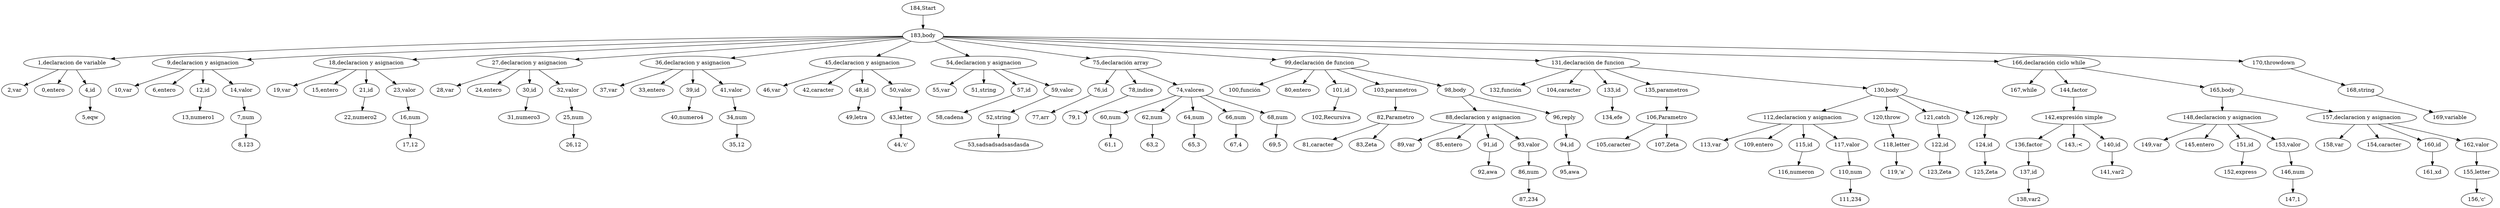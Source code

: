 digraph {
"184,Start" -> "183,body";
"183,body" -> "1,declaracion de variable";
"1,declaracion de variable" -> "2,var";
"1,declaracion de variable" -> "0,entero";
"1,declaracion de variable" -> "4,id";
"4,id" -> "5,eqw";
"183,body" -> "9,declaracion y asignacion";
"9,declaracion y asignacion" -> "10,var";
"9,declaracion y asignacion" -> "6,entero";
"9,declaracion y asignacion" -> "12,id";
"12,id" -> "13,numero1";
"9,declaracion y asignacion" -> "14,valor";
"14,valor" -> "7,num";
"7,num" -> "8,123";
"183,body" -> "18,declaracion y asignacion";
"18,declaracion y asignacion" -> "19,var";
"18,declaracion y asignacion" -> "15,entero";
"18,declaracion y asignacion" -> "21,id";
"21,id" -> "22,numero2";
"18,declaracion y asignacion" -> "23,valor";
"23,valor" -> "16,num";
"16,num" -> "17,12";
"183,body" -> "27,declaracion y asignacion";
"27,declaracion y asignacion" -> "28,var";
"27,declaracion y asignacion" -> "24,entero";
"27,declaracion y asignacion" -> "30,id";
"30,id" -> "31,numero3";
"27,declaracion y asignacion" -> "32,valor";
"32,valor" -> "25,num";
"25,num" -> "26,12";
"183,body" -> "36,declaracion y asignacion";
"36,declaracion y asignacion" -> "37,var";
"36,declaracion y asignacion" -> "33,entero";
"36,declaracion y asignacion" -> "39,id";
"39,id" -> "40,numero4";
"36,declaracion y asignacion" -> "41,valor";
"41,valor" -> "34,num";
"34,num" -> "35,12";
"183,body" -> "45,declaracion y asignacion";
"45,declaracion y asignacion" -> "46,var";
"45,declaracion y asignacion" -> "42,caracter";
"45,declaracion y asignacion" -> "48,id";
"48,id" -> "49,letra";
"45,declaracion y asignacion" -> "50,valor";
"50,valor" -> "43,letter";
"43,letter" -> "44,'c'";
"183,body" -> "54,declaracion y asignacion";
"54,declaracion y asignacion" -> "55,var";
"54,declaracion y asignacion" -> "51,string";
"54,declaracion y asignacion" -> "57,id";
"57,id" -> "58,cadena";
"54,declaracion y asignacion" -> "59,valor";
"59,valor" -> "52,string";
"52,string" -> "53,sadsadsadsasdasda";
"183,body" -> "75,declaración array";
"75,declaración array" -> "76,id";
"76,id" -> "77,arr";
"75,declaración array" -> "78,indice";
"78,indice" -> "79,1";
"75,declaración array" -> "74,valores";
"74,valores" -> "60,num";
"60,num" -> "61,1";
"74,valores" -> "62,num";
"62,num" -> "63,2";
"74,valores" -> "64,num";
"64,num" -> "65,3";
"74,valores" -> "66,num";
"66,num" -> "67,4";
"74,valores" -> "68,num";
"68,num" -> "69,5";
"183,body" -> "99,declaración de funcion";
"99,declaración de funcion" -> "100,función";
"99,declaración de funcion" -> "80,entero";
"99,declaración de funcion" -> "101,id";
"101,id" -> "102,Recursiva";
"99,declaración de funcion" -> "103,parametros";
"103,parametros" -> "82,Parametro";
"82,Parametro" -> "81,caracter";
"82,Parametro" -> "83,Zeta";
"99,declaración de funcion" -> "98,body";
"98,body" -> "88,declaracion y asignacion";
"88,declaracion y asignacion" -> "89,var";
"88,declaracion y asignacion" -> "85,entero";
"88,declaracion y asignacion" -> "91,id";
"91,id" -> "92,awa";
"88,declaracion y asignacion" -> "93,valor";
"93,valor" -> "86,num";
"86,num" -> "87,234";
"98,body" -> "96,reply";
"96,reply" -> "94,id";
"94,id" -> "95,awa";
"183,body" -> "131,declaración de funcion";
"131,declaración de funcion" -> "132,función";
"131,declaración de funcion" -> "104,caracter";
"131,declaración de funcion" -> "133,id";
"133,id" -> "134,efe";
"131,declaración de funcion" -> "135,parametros";
"135,parametros" -> "106,Parametro";
"106,Parametro" -> "105,caracter";
"106,Parametro" -> "107,Zeta";
"131,declaración de funcion" -> "130,body";
"130,body" -> "112,declaracion y asignacion";
"112,declaracion y asignacion" -> "113,var";
"112,declaracion y asignacion" -> "109,entero";
"112,declaracion y asignacion" -> "115,id";
"115,id" -> "116,numeron";
"112,declaracion y asignacion" -> "117,valor";
"117,valor" -> "110,num";
"110,num" -> "111,234";
"130,body" -> "120,throw";
"120,throw" -> "118,letter";
"118,letter" -> "119,'a'";
"130,body" -> "121,catch";
"121,catch" -> "122,id";
"122,id" -> "123,Zeta";
"130,body" -> "126,reply";
"126,reply" -> "124,id";
"124,id" -> "125,Zeta";
"183,body" -> "166,declaración ciclo while";
"166,declaración ciclo while" -> "167,while";
"166,declaración ciclo while" -> "144,factor";
"144,factor" -> "142,expresión simple";
"142,expresión simple" -> "136,factor";
"136,factor" -> "137,id";
"137,id" -> "138,var2";
"142,expresión simple" -> "143,:<";
"142,expresión simple" -> "140,id";
"140,id" -> "141,var2";
"166,declaración ciclo while" -> "165,body";
"165,body" -> "148,declaracion y asignacion";
"148,declaracion y asignacion" -> "149,var";
"148,declaracion y asignacion" -> "145,entero";
"148,declaracion y asignacion" -> "151,id";
"151,id" -> "152,express";
"148,declaracion y asignacion" -> "153,valor";
"153,valor" -> "146,num";
"146,num" -> "147,1";
"165,body" -> "157,declaracion y asignacion";
"157,declaracion y asignacion" -> "158,var";
"157,declaracion y asignacion" -> "154,caracter";
"157,declaracion y asignacion" -> "160,id";
"160,id" -> "161,xd";
"157,declaracion y asignacion" -> "162,valor";
"162,valor" -> "155,letter";
"155,letter" -> "156,'c'";
"183,body" -> "170,throwdown";
"170,throwdown" -> "168,string";
"168,string" -> "169,variable";

}